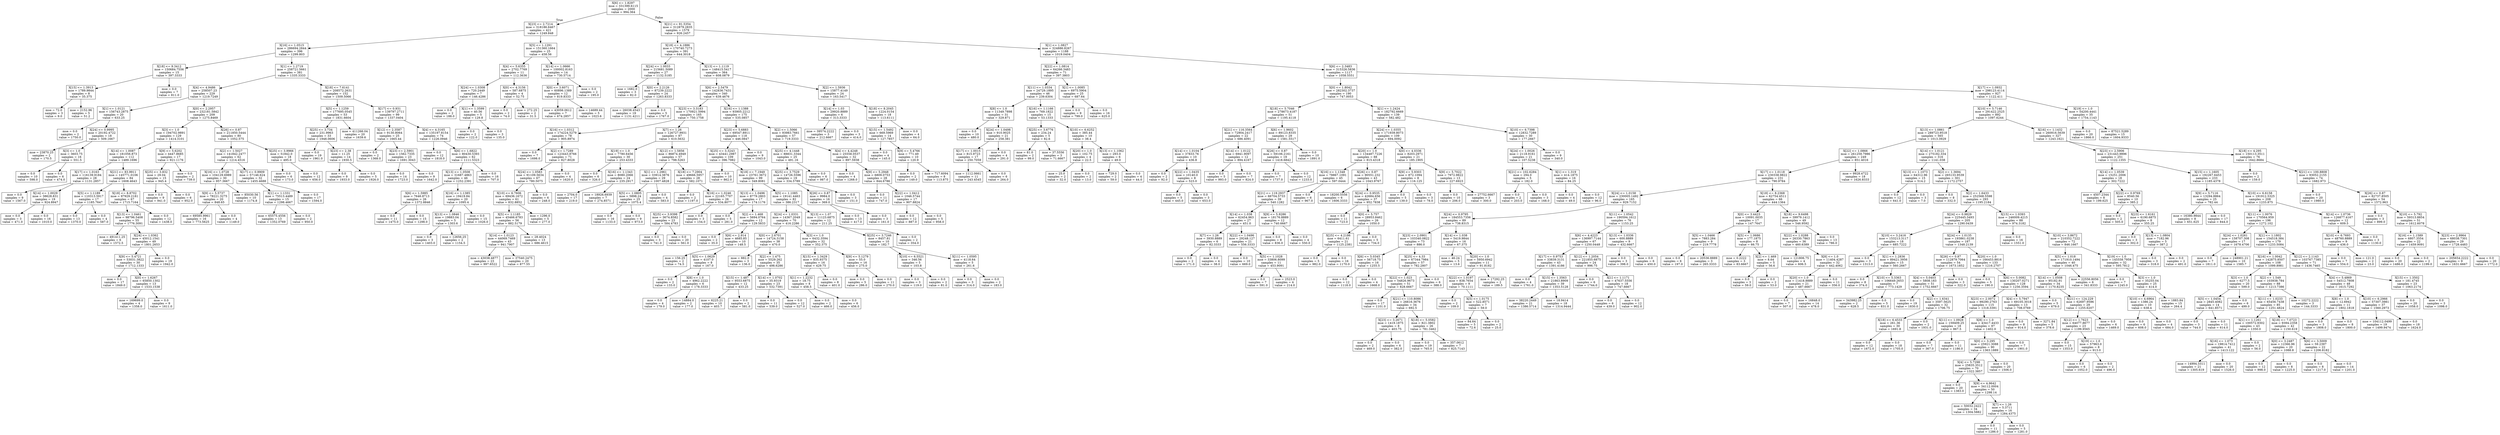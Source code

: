 digraph Tree {
node [shape=box] ;
0 [label="X[6] <= 1.8297\nmse = 331399.6115\nsamples = 2000\nvalue = 994.364"] ;
1 [label="X[23] <= 2.7214\nmse = 318186.6467\nsamples = 421\nvalue = 1249.848"] ;
0 -> 1 [labeldistance=2.5, labelangle=45, headlabel="True"] ;
2 [label="X[16] <= 1.0515\nmse = 286694.2844\nsamples = 396\nvalue = 1299.803"] ;
1 -> 2 ;
3 [label="X[18] <= 9.3412\nmse = 150684.7556\nsamples = 15\nvalue = 397.3333"] ;
2 -> 3 ;
4 [label="X[15] <= 1.3913\nmse = 1789.9844\nsamples = 8\nvalue = 35.375"] ;
3 -> 4 ;
5 [label="mse = 72.0\nsamples = 3\nvalue = 9.0"] ;
4 -> 5 ;
6 [label="mse = 2152.96\nsamples = 5\nvalue = 51.2"] ;
4 -> 6 ;
7 [label="mse = 0.0\nsamples = 7\nvalue = 811.0"] ;
3 -> 7 ;
8 [label="X[1] <= 1.2719\nmse = 258721.5661\nsamples = 381\nvalue = 1335.3333"] ;
2 -> 8 ;
9 [label="X[4] <= 4.9486\nmse = 258507.23\nsamples = 229\nvalue = 1219.7249"] ;
8 -> 9 ;
10 [label="X[1] <= 1.0121\nmse = 156743.2875\nsamples = 20\nvalue = 633.25"] ;
9 -> 10 ;
11 [label="mse = 0.0\nsamples = 2\nvalue = 1750.0"] ;
10 -> 11 ;
12 [label="X[24] <= 0.9995\nmse = 20192.4722\nsamples = 18\nvalue = 509.1667"] ;
10 -> 12 ;
13 [label="mse = 23870.25\nsamples = 2\nvalue = 170.5"] ;
12 -> 13 ;
14 [label="X[3] <= 1.0\nmse = 3603.75\nsamples = 16\nvalue = 551.5"] ;
12 -> 14 ;
15 [label="mse = 0.0\nsamples = 10\nvalue = 598.0"] ;
14 -> 15 ;
16 [label="mse = 0.0\nsamples = 6\nvalue = 474.0"] ;
14 -> 16 ;
17 [label="X[0] <= 2.2957\nmse = 232181.5842\nsamples = 209\nvalue = 1275.8469"] ;
9 -> 17 ;
18 [label="X[3] <= 1.0\nmse = 194702.9891\nsamples = 129\nvalue = 1414.3101"] ;
17 -> 18 ;
19 [label="X[14] <= 1.0087\nmse = 181056.873\nsamples = 112\nvalue = 1489.1696"] ;
18 -> 19 ;
20 [label="X[17] <= 1.0163\nmse = 116139.9184\nsamples = 28\nvalue = 1131.2857"] ;
19 -> 20 ;
21 [label="mse = 0.0\nsamples = 9\nvalue = 1567.0"] ;
20 -> 21 ;
22 [label="X[14] <= 1.0029\nmse = 38628.831\nsamples = 19\nvalue = 924.8947"] ;
20 -> 22 ;
23 [label="mse = 0.0\nsamples = 3\nvalue = 471.0"] ;
22 -> 23 ;
24 [label="mse = 0.0\nsamples = 16\nvalue = 1010.0"] ;
22 -> 24 ;
25 [label="X[21] <= 83.9911\nmse = 145771.0106\nsamples = 84\nvalue = 1608.4643"] ;
19 -> 25 ;
26 [label="X[5] <= 1.1189\nmse = 110313.5917\nsamples = 17\nvalue = 1185.7647"] ;
25 -> 26 ;
27 [label="mse = 0.0\nsamples = 13\nvalue = 1370.0"] ;
26 -> 27 ;
28 [label="mse = 0.0\nsamples = 4\nvalue = 587.0"] ;
26 -> 28 ;
29 [label="X[18] <= 8.8702\nmse = 97929.2181\nsamples = 67\nvalue = 1715.7164"] ;
25 -> 29 ;
30 [label="X[13] <= 1.0461\nmse = 98796.5408\nsamples = 55\nvalue = 1776.3091"] ;
29 -> 30 ;
31 [label="mse = 491411.25\nsamples = 6\nvalue = 1572.5"] ;
30 -> 31 ;
32 [label="X[24] <= 1.0362\nmse = 45012.1541\nsamples = 49\nvalue = 1801.2653"] ;
30 -> 32 ;
33 [label="X[9] <= 5.4721\nmse = 53031.3822\nsamples = 30\nvalue = 1712.1333"] ;
32 -> 33 ;
34 [label="mse = 0.0\nsamples = 17\nvalue = 1849.0"] ;
33 -> 34 ;
35 [label="X[0] <= 1.6267\nmse = 65850.1302\nsamples = 13\nvalue = 1533.1538"] ;
33 -> 35 ;
36 [label="mse = 169699.0\nsamples = 4\nvalue = 1358.0"] ;
35 -> 36 ;
37 [label="mse = 0.0\nsamples = 9\nvalue = 1611.0"] ;
35 -> 37 ;
38 [label="mse = 0.0\nsamples = 19\nvalue = 1942.0"] ;
32 -> 38 ;
39 [label="mse = 0.0\nsamples = 12\nvalue = 1438.0"] ;
29 -> 39 ;
40 [label="X[9] <= 5.6202\nmse = 4447.8685\nsamples = 17\nvalue = 921.1176"] ;
18 -> 40 ;
41 [label="X[25] <= 3.832\nmse = 29.04\nsamples = 15\nvalue = 945.4"] ;
40 -> 41 ;
42 [label="mse = 0.0\nsamples = 9\nvalue = 941.0"] ;
41 -> 42 ;
43 [label="mse = 0.0\nsamples = 6\nvalue = 952.0"] ;
41 -> 43 ;
44 [label="mse = 0.0\nsamples = 2\nvalue = 739.0"] ;
40 -> 44 ;
45 [label="X[26] <= 0.87\nmse = 211850.5444\nsamples = 80\nvalue = 1052.575"] ;
17 -> 45 ;
46 [label="X[2] <= 1.5027\nmse = 141842.2477\nsamples = 62\nvalue = 1214.4516"] ;
45 -> 46 ;
47 [label="X[16] <= 1.0728\nmse = 104129.6989\nsamples = 30\nvalue = 957.3667"] ;
46 -> 47 ;
48 [label="X[9] <= 5.5737\nmse = 78221.3275\nsamples = 20\nvalue = 848.65"] ;
47 -> 48 ;
49 [label="mse = 69585.9961\nsamples = 16\nvalue = 773.5625"] ;
48 -> 49 ;
50 [label="mse = 0.0\nsamples = 4\nvalue = 1149.0"] ;
48 -> 50 ;
51 [label="mse = 85030.56\nsamples = 10\nvalue = 1174.8"] ;
47 -> 51 ;
52 [label="X[17] <= 0.9909\nmse = 57146.624\nsamples = 32\nvalue = 1455.4688"] ;
46 -> 52 ;
53 [label="X[1] <= 1.1331\nmse = 75513.4489\nsamples = 15\nvalue = 1298.4667"] ;
52 -> 53 ;
54 [label="mse = 65575.4556\nsamples = 13\nvalue = 1352.0769"] ;
53 -> 54 ;
55 [label="mse = 0.0\nsamples = 2\nvalue = 950.0"] ;
53 -> 55 ;
56 [label="mse = 0.0\nsamples = 17\nvalue = 1594.0"] ;
52 -> 56 ;
57 [label="X[25] <= 3.9966\nmse = 51842.0\nsamples = 18\nvalue = 495.0"] ;
45 -> 57 ;
58 [label="mse = 0.0\nsamples = 6\nvalue = 173.0"] ;
57 -> 58 ;
59 [label="mse = 0.0\nsamples = 12\nvalue = 656.0"] ;
57 -> 59 ;
60 [label="X[18] <= 7.6141\nmse = 208572.2631\nsamples = 152\nvalue = 1509.5066"] ;
8 -> 60 ;
61 [label="X[5] <= 1.1259\nmse = 177695.0545\nsamples = 53\nvalue = 1831.6604"] ;
60 -> 61 ;
62 [label="X[25] <= 3.734\nmse = 231.9963\nsamples = 33\nvalue = 1948.0606"] ;
61 -> 62 ;
63 [label="mse = 0.0\nsamples = 19\nvalue = 1961.0"] ;
62 -> 63 ;
64 [label="X[23] <= 2.38\nmse = 11.25\nsamples = 14\nvalue = 1930.5"] ;
62 -> 64 ;
65 [label="mse = 0.0\nsamples = 9\nvalue = 1933.0"] ;
64 -> 65 ;
66 [label="mse = 0.0\nsamples = 5\nvalue = 1926.0"] ;
64 -> 66 ;
67 [label="mse = 411266.04\nsamples = 20\nvalue = 1639.6"] ;
61 -> 67 ;
68 [label="X[17] <= 0.931\nmse = 139797.2711\nsamples = 99\nvalue = 1337.0404"] ;
60 -> 68 ;
69 [label="X[12] <= 2.3587\nmse = 9130.8064\nsamples = 25\nvalue = 1665.44"] ;
68 -> 69 ;
70 [label="mse = 0.0\nsamples = 2\nvalue = 1368.0"] ;
69 -> 70 ;
71 [label="X[23] <= 2.5901\nmse = 1562.7335\nsamples = 23\nvalue = 1691.3043"] ;
69 -> 71 ;
72 [label="mse = 0.0\nsamples = 14\nvalue = 1723.0"] ;
71 -> 72 ;
73 [label="mse = 0.0\nsamples = 9\nvalue = 1642.0"] ;
71 -> 73 ;
74 [label="X[4] <= 4.3165\nmse = 135197.8154\nsamples = 74\nvalue = 1226.0946"] ;
68 -> 74 ;
75 [label="mse = 0.0\nsamples = 12\nvalue = 1818.0"] ;
74 -> 75 ;
76 [label="X[6] <= 1.6822\nmse = 80430.5393\nsamples = 62\nvalue = 1111.5323"] ;
74 -> 76 ;
77 [label="X[13] <= 1.0508\nmse = 31687.4863\nsamples = 46\nvalue = 1252.2391"] ;
76 -> 77 ;
78 [label="X[6] <= 1.5985\nmse = 7646.8713\nsamples = 26\nvalue = 1372.8846"] ;
77 -> 78 ;
79 [label="mse = 0.0\nsamples = 11\nvalue = 1475.0"] ;
78 -> 79 ;
80 [label="mse = 0.0\nsamples = 15\nvalue = 1298.0"] ;
78 -> 80 ;
81 [label="X[16] <= 1.1385\nmse = 19419.84\nsamples = 20\nvalue = 1095.4"] ;
77 -> 81 ;
82 [label="X[13] <= 1.0846\nmse = 19883.04\nsamples = 5\nvalue = 1303.6"] ;
81 -> 82 ;
83 [label="mse = 0.0\nsamples = 3\nvalue = 1403.0"] ;
82 -> 83 ;
84 [label="mse = 12656.25\nsamples = 2\nvalue = 1154.5"] ;
82 -> 84 ;
85 [label="mse = 0.0\nsamples = 15\nvalue = 1026.0"] ;
81 -> 85 ;
86 [label="mse = 0.0\nsamples = 16\nvalue = 707.0"] ;
76 -> 86 ;
87 [label="X[5] <= 1.1291\nmse = 151360.1664\nsamples = 25\nvalue = 458.56"] ;
1 -> 87 ;
88 [label="X[4] <= 5.6355\nmse = 2702.7769\nsamples = 11\nvalue = 112.3636"] ;
87 -> 88 ;
89 [label="X[24] <= 1.0308\nmse = 720.2449\nsamples = 7\nvalue = 146.4286"] ;
88 -> 89 ;
90 [label="mse = 0.0\nsamples = 2\nvalue = 188.0"] ;
89 -> 90 ;
91 [label="X[1] <= 1.3599\nmse = 40.56\nsamples = 5\nvalue = 129.8"] ;
89 -> 91 ;
92 [label="mse = 0.0\nsamples = 2\nvalue = 122.0"] ;
91 -> 92 ;
93 [label="mse = 0.0\nsamples = 3\nvalue = 135.0"] ;
91 -> 93 ;
94 [label="X[0] <= 4.3156\nmse = 587.6875\nsamples = 4\nvalue = 52.75"] ;
88 -> 94 ;
95 [label="mse = 0.0\nsamples = 2\nvalue = 74.0"] ;
94 -> 95 ;
96 [label="mse = 272.25\nsamples = 2\nvalue = 31.5"] ;
94 -> 96 ;
97 [label="X[14] <= 1.0666\nmse = 100002.8163\nsamples = 14\nvalue = 730.5714"] ;
87 -> 97 ;
98 [label="X[0] <= 3.6071\nmse = 60896.1389\nsamples = 12\nvalue = 819.8333"] ;
97 -> 98 ;
99 [label="mse = 43059.0612\nsamples = 7\nvalue = 674.2857"] ;
98 -> 99 ;
100 [label="mse = 14689.44\nsamples = 5\nvalue = 1023.6"] ;
98 -> 100 ;
101 [label="mse = 0.0\nsamples = 2\nvalue = 195.0"] ;
97 -> 101 ;
102 [label="X[21] <= 91.5354\nmse = 312879.2835\nsamples = 1579\nvalue = 926.2457"] ;
0 -> 102 [labeldistance=2.5, labelangle=-45, headlabel="False"] ;
103 [label="X[18] <= 4.1886\nmse = 170740.7273\nsamples = 391\nvalue = 644.3018"] ;
102 -> 103 ;
104 [label="X[24] <= 1.0033\nmse = 215681.5089\nsamples = 27\nvalue = 1132.5185"] ;
103 -> 104 ;
105 [label="mse = 1682.0\nsamples = 3\nvalue = 82.0"] ;
104 -> 105 ;
106 [label="X[0] <= 2.2126\nmse = 87239.2222\nsamples = 24\nvalue = 1263.8333"] ;
104 -> 106 ;
107 [label="mse = 26038.4543\nsamples = 19\nvalue = 1131.4211"] ;
106 -> 107 ;
108 [label="mse = 0.0\nsamples = 5\nvalue = 1767.0"] ;
106 -> 108 ;
109 [label="X[13] <= 1.1119\nmse = 148415.5417\nsamples = 364\nvalue = 608.0879"] ;
103 -> 109 ;
110 [label="X[6] <= 2.5479\nmse = 142836.7431\nsamples = 340\nvalue = 639.4676"] ;
109 -> 110 ;
111 [label="X[23] <= 3.3183\nmse = 170921.5994\nsamples = 165\nvalue = 750.1758"] ;
110 -> 111 ;
112 [label="X[16] <= 1.0312\nmse = 174224.5279\nsamples = 78\nvalue = 905.8974"] ;
111 -> 112 ;
113 [label="mse = 0.0\nsamples = 7\nvalue = 1698.0"] ;
112 -> 113 ;
114 [label="X[2] <= 1.7289\nmse = 123443.8766\nsamples = 71\nvalue = 827.8028"] ;
112 -> 114 ;
115 [label="X[24] <= 1.0583\nmse = 91109.5634\nsamples = 67\nvalue = 780.5075"] ;
114 -> 115 ;
116 [label="X[10] <= 6.7606\nmse = 69436.1672\nsamples = 61\nvalue = 832.8852"] ;
115 -> 116 ;
117 [label="X[5] <= 1.1185\nmse = 45466.6783\nsamples = 56\nvalue = 882.5179"] ;
116 -> 117 ;
118 [label="X[14] <= 1.0123\nmse = 44069.7469\nsamples = 43\nvalue = 941.7907"] ;
117 -> 118 ;
119 [label="mse = 43038.4877\nsamples = 23\nvalue = 997.6522"] ;
118 -> 119 ;
120 [label="mse = 37540.2475\nsamples = 20\nvalue = 877.55"] ;
118 -> 120 ;
121 [label="mse = 28.4024\nsamples = 13\nvalue = 686.4615"] ;
117 -> 121 ;
122 [label="mse = 1296.0\nsamples = 5\nvalue = 277.0"] ;
116 -> 122 ;
123 [label="mse = 0.0\nsamples = 6\nvalue = 248.0"] ;
115 -> 123 ;
124 [label="mse = 0.0\nsamples = 4\nvalue = 1620.0"] ;
114 -> 124 ;
125 [label="X[7] <= 1.26\nmse = 126727.9931\nsamples = 87\nvalue = 610.5632"] ;
111 -> 125 ;
126 [label="X[19] <= 1.0\nmse = 7780.6456\nsamples = 30\nvalue = 253.4333"] ;
125 -> 126 ;
127 [label="mse = 0.0\nsamples = 6\nvalue = 326.0"] ;
126 -> 127 ;
128 [label="X[16] <= 1.1343\nmse = 8080.2066\nsamples = 24\nvalue = 235.2917"] ;
126 -> 128 ;
129 [label="mse = 2704.0\nsamples = 17\nvalue = 219.0"] ;
128 -> 129 ;
130 [label="mse = 18926.6939\nsamples = 7\nvalue = 274.8571"] ;
128 -> 130 ;
131 [label="X[12] <= 1.5856\nmse = 86874.4949\nsamples = 57\nvalue = 798.5263"] ;
125 -> 131 ;
132 [label="X[1] <= 1.2961\nmse = 33914.3876\nsamples = 29\nvalue = 1007.4828"] ;
131 -> 132 ;
133 [label="X[5] <= 1.0805\nmse = 5898.24\nsamples = 25\nvalue = 1075.4"] ;
132 -> 133 ;
134 [label="mse = 0.0\nsamples = 16\nvalue = 1133.0"] ;
133 -> 134 ;
135 [label="mse = 0.0\nsamples = 9\nvalue = 973.0"] ;
133 -> 135 ;
136 [label="mse = 0.0\nsamples = 4\nvalue = 583.0"] ;
132 -> 136 ;
137 [label="X[18] <= 7.2904\nmse = 49666.5957\nsamples = 28\nvalue = 582.1071"] ;
131 -> 137 ;
138 [label="mse = 0.0\nsamples = 2\nvalue = 1197.0"] ;
137 -> 138 ;
139 [label="X[16] <= 1.0246\nmse = 22165.7707\nsamples = 26\nvalue = 534.8077"] ;
137 -> 139 ;
140 [label="X[25] <= 3.9398\nmse = 3674.8582\nsamples = 23\nvalue = 584.4783"] ;
139 -> 140 ;
141 [label="mse = 0.0\nsamples = 3\nvalue = 741.0"] ;
140 -> 141 ;
142 [label="mse = 0.0\nsamples = 20\nvalue = 561.0"] ;
140 -> 142 ;
143 [label="mse = 0.0\nsamples = 3\nvalue = 154.0"] ;
139 -> 143 ;
144 [label="X[16] <= 1.1388\nmse = 93905.2212\nsamples = 175\nvalue = 535.0857"] ;
110 -> 144 ;
145 [label="X[23] <= 5.6883\nmse = 69547.8911\nsamples = 118\nvalue = 446.0847"] ;
144 -> 145 ;
146 [label="X[25] <= 3.3243\nmse = 43441.2987\nsamples = 109\nvalue = 396.7982"] ;
145 -> 146 ;
147 [label="mse = 0.0\nsamples = 10\nvalue = 862.0"] ;
146 -> 147 ;
148 [label="X[18] <= 7.1949\nmse = 23761.3672\nsamples = 99\nvalue = 349.8081"] ;
146 -> 148 ;
149 [label="X[13] <= 1.0496\nmse = 8779.2803\nsamples = 17\nvalue = 174.1176"] ;
148 -> 149 ;
150 [label="mse = 0.0\nsamples = 5\nvalue = 281.0"] ;
149 -> 150 ;
151 [label="X[2] <= 1.468\nmse = 5694.0764\nsamples = 12\nvalue = 129.5833"] ;
149 -> 151 ;
152 [label="mse = 0.0\nsamples = 2\nvalue = 35.0"] ;
151 -> 152 ;
153 [label="X[6] <= 2.914\nmse = 4685.85\nsamples = 10\nvalue = 148.5"] ;
151 -> 153 ;
154 [label="mse = 156.25\nsamples = 2\nvalue = 74.5"] ;
153 -> 154 ;
155 [label="X[5] <= 1.0629\nmse = 4107.0\nsamples = 8\nvalue = 167.0"] ;
153 -> 155 ;
156 [label="mse = 0.0\nsamples = 2\nvalue = 133.0"] ;
155 -> 156 ;
157 [label="X[8] <= 1.0\nmse = 4962.2222\nsamples = 6\nvalue = 178.3333"] ;
155 -> 157 ;
158 [label="mse = 0.0\nsamples = 4\nvalue = 179.0"] ;
157 -> 158 ;
159 [label="mse = 14884.0\nsamples = 2\nvalue = 177.0"] ;
157 -> 159 ;
160 [label="X[5] <= 1.1085\nmse = 19141.4463\nsamples = 82\nvalue = 386.2317"] ;
148 -> 160 ;
161 [label="X[24] <= 1.0331\nmse = 14367.2049\nsamples = 70\nvalue = 416.2286"] ;
160 -> 161 ;
162 [label="X[0] <= 2.6701\nmse = 14724.3158\nsamples = 38\nvalue = 470.0"] ;
161 -> 162 ;
163 [label="mse = 882.0\nsamples = 3\nvalue = 136.0"] ;
162 -> 163 ;
164 [label="X[2] <= 1.475\nmse = 5529.262\nsamples = 35\nvalue = 498.6286"] ;
162 -> 164 ;
165 [label="X[15] <= 1.487\nmse = 9553.6875\nsamples = 12\nvalue = 433.25"] ;
164 -> 165 ;
166 [label="mse = 6225.21\nsamples = 10\nvalue = 403.7"] ;
165 -> 166 ;
167 [label="mse = 0.0\nsamples = 2\nvalue = 581.0"] ;
165 -> 167 ;
168 [label="X[14] <= 1.0702\nmse = 35.9319\nsamples = 23\nvalue = 532.7391"] ;
164 -> 168 ;
169 [label="mse = 0.0\nsamples = 11\nvalue = 539.0"] ;
168 -> 169 ;
170 [label="mse = 0.0\nsamples = 12\nvalue = 527.0"] ;
168 -> 170 ;
171 [label="X[3] <= 1.0\nmse = 6432.3594\nsamples = 32\nvalue = 352.375"] ;
161 -> 171 ;
172 [label="X[15] <= 1.3429\nmse = 835.9375\nsamples = 16\nvalue = 429.75"] ;
171 -> 172 ;
173 [label="X[1] <= 1.2232\nmse = 18.75\nsamples = 8\nvalue = 458.5"] ;
172 -> 173 ;
174 [label="mse = 0.0\nsamples = 2\nvalue = 466.0"] ;
173 -> 174 ;
175 [label="mse = 0.0\nsamples = 6\nvalue = 456.0"] ;
173 -> 175 ;
176 [label="mse = 0.0\nsamples = 8\nvalue = 401.0"] ;
172 -> 176 ;
177 [label="X[9] <= 5.1279\nmse = 55.0\nsamples = 16\nvalue = 275.0"] ;
171 -> 177 ;
178 [label="mse = 0.0\nsamples = 5\nvalue = 286.0"] ;
177 -> 178 ;
179 [label="mse = 0.0\nsamples = 11\nvalue = 270.0"] ;
177 -> 179 ;
180 [label="X[13] <= 1.07\nmse = 11123.6875\nsamples = 12\nvalue = 211.25"] ;
160 -> 180 ;
181 [label="X[25] <= 3.7246\nmse = 8457.81\nsamples = 10\nvalue = 182.7"] ;
180 -> 181 ;
182 [label="X[10] <= 6.5521\nmse = 346.56\nsamples = 5\nvalue = 103.8"] ;
181 -> 182 ;
183 [label="mse = 0.0\nsamples = 3\nvalue = 119.0"] ;
182 -> 183 ;
184 [label="mse = 0.0\nsamples = 2\nvalue = 81.0"] ;
182 -> 184 ;
185 [label="X[11] <= 1.0595\nmse = 4118.64\nsamples = 5\nvalue = 261.6"] ;
181 -> 185 ;
186 [label="mse = 0.0\nsamples = 3\nvalue = 314.0"] ;
185 -> 186 ;
187 [label="mse = 0.0\nsamples = 2\nvalue = 183.0"] ;
185 -> 187 ;
188 [label="mse = 0.0\nsamples = 2\nvalue = 354.0"] ;
180 -> 188 ;
189 [label="mse = 0.0\nsamples = 9\nvalue = 1043.0"] ;
145 -> 189 ;
190 [label="X[2] <= 1.5066\nmse = 93983.7661\nsamples = 57\nvalue = 719.3333"] ;
144 -> 190 ;
191 [label="X[25] <= 4.1448\nmse = 88831.3344\nsamples = 25\nvalue = 491.16"] ;
190 -> 191 ;
192 [label="X[25] <= 3.7529\nmse = 14726.5596\nsamples = 19\nvalue = 334.5789"] ;
191 -> 192 ;
193 [label="X[26] <= 0.87\nmse = 9984.0\nsamples = 16\nvalue = 369.0"] ;
192 -> 193 ;
194 [label="mse = 0.0\nsamples = 13\nvalue = 417.0"] ;
193 -> 194 ;
195 [label="mse = 0.0\nsamples = 3\nvalue = 161.0"] ;
193 -> 195 ;
196 [label="mse = 0.0\nsamples = 3\nvalue = 151.0"] ;
192 -> 196 ;
197 [label="mse = 0.0\nsamples = 6\nvalue = 987.0"] ;
191 -> 197 ;
198 [label="X[4] <= 4.4248\nmse = 25558.0537\nsamples = 32\nvalue = 897.5938"] ;
190 -> 198 ;
199 [label="mse = 0.0\nsamples = 4\nvalue = 1268.0"] ;
198 -> 199 ;
200 [label="X[9] <= 5.2948\nmse = 6809.0753\nsamples = 28\nvalue = 844.6786"] ;
198 -> 200 ;
201 [label="mse = 0.0\nsamples = 11\nvalue = 747.0"] ;
200 -> 201 ;
202 [label="X[22] <= 1.0412\nmse = 1046.5744\nsamples = 17\nvalue = 907.8824"] ;
200 -> 202 ;
203 [label="mse = 0.0\nsamples = 12\nvalue = 887.0"] ;
202 -> 203 ;
204 [label="mse = 0.0\nsamples = 5\nvalue = 958.0"] ;
202 -> 204 ;
205 [label="X[2] <= 1.5936\nmse = 15877.4149\nsamples = 24\nvalue = 163.5417"] ;
109 -> 205 ;
206 [label="X[14] <= 1.03\nmse = 29920.8889\nsamples = 6\nvalue = 313.3333"] ;
205 -> 206 ;
207 [label="mse = 39574.2222\nsamples = 3\nvalue = 212.6667"] ;
206 -> 207 ;
208 [label="mse = 0.0\nsamples = 3\nvalue = 414.0"] ;
206 -> 208 ;
209 [label="X[18] <= 8.2045\nmse = 1224.0154\nsamples = 18\nvalue = 113.6111"] ;
205 -> 209 ;
210 [label="X[15] <= 1.5492\nmse = 669.5969\nsamples = 14\nvalue = 127.7857"] ;
209 -> 210 ;
211 [label="mse = 0.0\nsamples = 4\nvalue = 145.0"] ;
210 -> 211 ;
212 [label="X[9] <= 5.4766\nmse = 771.49\nsamples = 10\nvalue = 120.9"] ;
210 -> 212 ;
213 [label="mse = 0.0\nsamples = 2\nvalue = 149.0"] ;
212 -> 213 ;
214 [label="mse = 717.6094\nsamples = 8\nvalue = 113.875"] ;
212 -> 214 ;
215 [label="mse = 0.0\nsamples = 4\nvalue = 64.0"] ;
209 -> 215 ;
216 [label="X[1] <= 1.0827\nmse = 324886.8267\nsamples = 1188\nvalue = 1019.0404"] ;
102 -> 216 ;
217 [label="X[22] <= 1.0814\nmse = 64266.3483\nsamples = 71\nvalue = 397.3803"] ;
216 -> 217 ;
218 [label="X[11] <= 1.0334\nmse = 24729.1895\nsamples = 46\nvalue = 239.6304"] ;
217 -> 218 ;
219 [label="X[8] <= 1.0\nmse = 11349.7898\nsamples = 31\nvalue = 329.871"] ;
218 -> 219 ;
220 [label="mse = 0.0\nsamples = 10\nvalue = 480.0"] ;
219 -> 220 ;
221 [label="X[24] <= 1.0498\nmse = 910.9025\nsamples = 21\nvalue = 258.381"] ;
219 -> 221 ;
222 [label="X[17] <= 1.0015\nmse = 815.9723\nsamples = 17\nvalue = 250.7059"] ;
221 -> 222 ;
223 [label="mse = 1112.0661\nsamples = 11\nvalue = 243.4545"] ;
222 -> 223 ;
224 [label="mse = 0.0\nsamples = 6\nvalue = 264.0"] ;
222 -> 224 ;
225 [label="mse = 0.0\nsamples = 4\nvalue = 291.0"] ;
221 -> 225 ;
226 [label="X[16] <= 1.1166\nmse = 769.1822\nsamples = 15\nvalue = 53.1333"] ;
218 -> 226 ;
227 [label="X[25] <= 3.6776\nmse = 234.24\nsamples = 5\nvalue = 82.6"] ;
226 -> 227 ;
228 [label="mse = 81.0\nsamples = 2\nvalue = 99.0"] ;
227 -> 228 ;
229 [label="mse = 37.5556\nsamples = 3\nvalue = 71.6667"] ;
227 -> 229 ;
230 [label="X[10] <= 6.6252\nmse = 385.44\nsamples = 10\nvalue = 38.4"] ;
226 -> 230 ;
231 [label="X[20] <= 1.0\nmse = 102.75\nsamples = 4\nvalue = 22.5"] ;
230 -> 231 ;
232 [label="mse = 25.0\nsamples = 2\nvalue = 32.0"] ;
231 -> 232 ;
233 [label="mse = 0.0\nsamples = 2\nvalue = 13.0"] ;
231 -> 233 ;
234 [label="X[13] <= 1.1062\nmse = 293.0\nsamples = 6\nvalue = 49.0"] ;
230 -> 234 ;
235 [label="mse = 729.0\nsamples = 2\nvalue = 59.0"] ;
234 -> 235 ;
236 [label="mse = 0.0\nsamples = 4\nvalue = 44.0"] ;
234 -> 236 ;
237 [label="X[1] <= 1.0085\nmse = 6975.5904\nsamples = 25\nvalue = 687.64"] ;
217 -> 237 ;
238 [label="mse = 0.0\nsamples = 9\nvalue = 799.0"] ;
237 -> 238 ;
239 [label="mse = 0.0\nsamples = 16\nvalue = 625.0"] ;
237 -> 239 ;
240 [label="X[6] <= 2.3483\nmse = 315326.5836\nsamples = 1117\nvalue = 1058.5551"] ;
216 -> 240 ;
241 [label="X[0] <= 1.8042\nmse = 282302.3737\nsamples = 190\nvalue = 747.0053"] ;
240 -> 241 ;
242 [label="X[18] <= 5.7046\nmse = 278673.4187\nsamples = 51\nvalue = 1195.4118"] ;
241 -> 242 ;
243 [label="X[21] <= 116.3564\nmse = 72904.2417\nsamples = 22\nvalue = 686.4091"] ;
242 -> 243 ;
244 [label="X[14] <= 1.0104\nmse = 37833.76\nsamples = 10\nvalue = 436.8"] ;
243 -> 244 ;
245 [label="mse = 0.0\nsamples = 2\nvalue = 92.0"] ;
244 -> 245 ;
246 [label="X[22] <= 1.0435\nmse = 10140.0\nsamples = 8\nvalue = 523.0"] ;
244 -> 246 ;
247 [label="mse = 0.0\nsamples = 5\nvalue = 445.0"] ;
246 -> 247 ;
248 [label="mse = 0.0\nsamples = 3\nvalue = 653.0"] ;
246 -> 248 ;
249 [label="X[14] <= 1.0122\nmse = 6941.9097\nsamples = 12\nvalue = 894.4167"] ;
243 -> 249 ;
250 [label="mse = 0.0\nsamples = 5\nvalue = 993.0"] ;
249 -> 250 ;
251 [label="mse = 0.0\nsamples = 7\nvalue = 824.0"] ;
249 -> 251 ;
252 [label="X[6] <= 1.9602\nmse = 89123.8335\nsamples = 29\nvalue = 1581.5517"] ;
242 -> 252 ;
253 [label="X[26] <= 0.87\nmse = 59106.2161\nsamples = 19\nvalue = 1418.6842"] ;
252 -> 253 ;
254 [label="mse = 0.0\nsamples = 7\nvalue = 1737.0"] ;
253 -> 254 ;
255 [label="mse = 0.0\nsamples = 12\nvalue = 1233.0"] ;
253 -> 255 ;
256 [label="mse = 0.0\nsamples = 10\nvalue = 1891.0"] ;
252 -> 256 ;
257 [label="X[1] <= 1.2424\nmse = 182792.6669\nsamples = 139\nvalue = 582.482"] ;
241 -> 257 ;
258 [label="X[24] <= 1.0355\nmse = 171939.8073\nsamples = 109\nvalue = 694.0092"] ;
257 -> 258 ;
259 [label="X[20] <= 1.0\nmse = 134487.7226\nsamples = 88\nvalue = 815.4318"] ;
258 -> 259 ;
260 [label="X[16] <= 1.1348\nmse = 78867.1091\nsamples = 45\nvalue = 597.0444"] ;
259 -> 260 ;
261 [label="X[21] <= 119.2937\nmse = 66704.5733\nsamples = 39\nvalue = 540.1282"] ;
260 -> 261 ;
262 [label="X[14] <= 1.038\nmse = 62454.963\nsamples = 27\nvalue = 451.0"] ;
261 -> 262 ;
263 [label="X[7] <= 1.26\nmse = 3930.8889\nsamples = 6\nvalue = 82.3333"] ;
262 -> 263 ;
264 [label="mse = 0.0\nsamples = 2\nvalue = 171.0"] ;
263 -> 264 ;
265 [label="mse = 0.0\nsamples = 4\nvalue = 38.0"] ;
263 -> 265 ;
266 [label="X[22] <= 1.0496\nmse = 29248.127\nsamples = 21\nvalue = 556.3333"] ;
262 -> 266 ;
267 [label="mse = 0.0\nsamples = 10\nvalue = 669.0"] ;
266 -> 267 ;
268 [label="X[5] <= 1.1028\nmse = 33806.8099\nsamples = 11\nvalue = 453.9091"] ;
266 -> 268 ;
269 [label="mse = 0.0\nsamples = 7\nvalue = 591.0"] ;
268 -> 269 ;
270 [label="mse = 2523.0\nsamples = 4\nvalue = 214.0"] ;
268 -> 270 ;
271 [label="X[9] <= 5.9286\nmse = 18176.8889\nsamples = 12\nvalue = 740.6667"] ;
261 -> 271 ;
272 [label="mse = 0.0\nsamples = 8\nvalue = 836.0"] ;
271 -> 272 ;
273 [label="mse = 0.0\nsamples = 4\nvalue = 550.0"] ;
271 -> 273 ;
274 [label="mse = 0.0\nsamples = 6\nvalue = 967.0"] ;
260 -> 274 ;
275 [label="X[26] <= 0.87\nmse = 90551.232\nsamples = 43\nvalue = 1043.9767"] ;
259 -> 275 ;
276 [label="mse = 18200.5556\nsamples = 6\nvalue = 1606.3333"] ;
275 -> 276 ;
277 [label="X[24] <= 0.9535\nmse = 42684.656\nsamples = 37\nvalue = 952.7838"] ;
275 -> 277 ;
278 [label="mse = 0.0\nsamples = 11\nvalue = 723.0"] ;
277 -> 278 ;
279 [label="X[0] <= 5.757\nmse = 28953.8462\nsamples = 26\nvalue = 1050.0"] ;
277 -> 279 ;
280 [label="X[25] <= 4.2186\nmse = 6411.61\nsamples = 21\nvalue = 1125.2381"] ;
279 -> 280 ;
281 [label="mse = 0.0\nsamples = 5\nvalue = 982.0"] ;
280 -> 281 ;
282 [label="mse = 0.0\nsamples = 16\nvalue = 1170.0"] ;
280 -> 282 ;
283 [label="mse = 0.0\nsamples = 5\nvalue = 734.0"] ;
279 -> 283 ;
284 [label="X[0] <= 4.0336\nmse = 8203.2971\nsamples = 21\nvalue = 185.1905"] ;
258 -> 284 ;
285 [label="X[9] <= 5.9303\nmse = 872.1094\nsamples = 8\nvalue = 116.125"] ;
284 -> 285 ;
286 [label="mse = 0.0\nsamples = 5\nvalue = 139.0"] ;
285 -> 286 ;
287 [label="mse = 0.0\nsamples = 3\nvalue = 78.0"] ;
285 -> 287 ;
288 [label="X[9] <= 5.7022\nmse = 7972.9822\nsamples = 13\nvalue = 227.6923"] ;
284 -> 288 ;
289 [label="mse = 0.0\nsamples = 10\nvalue = 206.0"] ;
288 -> 289 ;
290 [label="mse = 27752.6667\nsamples = 3\nvalue = 300.0"] ;
288 -> 290 ;
291 [label="X[10] <= 6.7398\nmse = 12832.7289\nsamples = 30\nvalue = 177.2667"] ;
257 -> 291 ;
292 [label="X[24] <= 1.0026\nmse = 2118.9161\nsamples = 21\nvalue = 107.5238"] ;
291 -> 292 ;
293 [label="X[21] <= 102.6284\nmse = 294.0\nsamples = 5\nvalue = 182.0"] ;
292 -> 293 ;
294 [label="mse = 0.0\nsamples = 2\nvalue = 203.0"] ;
293 -> 294 ;
295 [label="mse = 0.0\nsamples = 3\nvalue = 168.0"] ;
293 -> 295 ;
296 [label="X[1] <= 1.319\nmse = 414.1875\nsamples = 16\nvalue = 84.25"] ;
292 -> 296 ;
297 [label="mse = 0.0\nsamples = 4\nvalue = 49.0"] ;
296 -> 297 ;
298 [label="mse = 0.0\nsamples = 12\nvalue = 96.0"] ;
296 -> 298 ;
299 [label="mse = 0.0\nsamples = 9\nvalue = 340.0"] ;
291 -> 299 ;
300 [label="X[17] <= 1.0932\nmse = 298123.4114\nsamples = 927\nvalue = 1122.411"] ;
240 -> 300 ;
301 [label="X[10] <= 5.7146\nmse = 291422.2525\nsamples = 892\nvalue = 1097.6244"] ;
300 -> 301 ;
302 [label="X[13] <= 1.0861\nmse = 289723.9518\nsamples = 565\nvalue = 1013.3929"] ;
301 -> 302 ;
303 [label="X[22] <= 1.0866\nmse = 261259.7986\nsamples = 249\nvalue = 851.4016"] ;
302 -> 303 ;
304 [label="X[17] <= 1.0118\nmse = 230338.9822\nsamples = 231\nvalue = 790.9784"] ;
303 -> 304 ;
305 [label="X[24] <= 1.0158\nmse = 230005.1492\nsamples = 165\nvalue = 929.7152"] ;
304 -> 305 ;
306 [label="X[24] <= 0.9795\nmse = 184553.7356\nsamples = 89\nvalue = 738.8315"] ;
305 -> 306 ;
307 [label="X[23] <= 2.0901\nmse = 103340.0822\nsamples = 73\nvalue = 886.0"] ;
306 -> 307 ;
308 [label="X[6] <= 5.0345\nmse = 56718.75\nsamples = 16\nvalue = 1255.5"] ;
307 -> 308 ;
309 [label="mse = 0.0\nsamples = 12\nvalue = 1118.0"] ;
308 -> 309 ;
310 [label="mse = 0.0\nsamples = 4\nvalue = 1668.0"] ;
308 -> 310 ;
311 [label="X[25] <= 4.33\nmse = 67344.7984\nsamples = 57\nvalue = 782.2807"] ;
307 -> 311 ;
312 [label="X[22] <= 1.023\nmse = 54826.9673\nsamples = 51\nvalue = 828.6667"] ;
311 -> 312 ;
313 [label="mse = 0.0\nsamples = 17\nvalue = 1101.0"] ;
312 -> 313 ;
314 [label="X[21] <= 110.8086\nmse = 26616.3676\nsamples = 34\nvalue = 692.5"] ;
312 -> 314 ;
315 [label="X[23] <= 3.2671\nmse = 1419.1875\nsamples = 8\nvalue = 403.75"] ;
314 -> 315 ;
316 [label="mse = 0.0\nsamples = 2\nvalue = 469.0"] ;
315 -> 316 ;
317 [label="mse = 0.0\nsamples = 6\nvalue = 382.0"] ;
315 -> 317 ;
318 [label="X[18] <= 5.0582\nmse = 821.3802\nsamples = 26\nvalue = 781.3462"] ;
314 -> 318 ;
319 [label="mse = 0.0\nsamples = 19\nvalue = 765.0"] ;
318 -> 319 ;
320 [label="mse = 357.0612\nsamples = 7\nvalue = 825.7143"] ;
318 -> 320 ;
321 [label="mse = 0.0\nsamples = 6\nvalue = 388.0"] ;
311 -> 321 ;
322 [label="X[14] <= 1.038\nmse = 5419.9844\nsamples = 16\nvalue = 67.375"] ;
306 -> 322 ;
323 [label="mse = 46.24\nsamples = 5\nvalue = 13.6"] ;
322 -> 323 ;
324 [label="X[20] <= 1.0\nmse = 5950.6942\nsamples = 11\nvalue = 91.8182"] ;
322 -> 324 ;
325 [label="X[22] <= 1.0197\nmse = 838.7654\nsamples = 9\nvalue = 70.1111"] ;
324 -> 325 ;
326 [label="mse = 0.0\nsamples = 2\nvalue = 109.0"] ;
325 -> 326 ;
327 [label="X[5] <= 1.0175\nmse = 522.8571\nsamples = 7\nvalue = 59.0"] ;
325 -> 327 ;
328 [label="mse = 84.64\nsamples = 5\nvalue = 72.6"] ;
327 -> 328 ;
329 [label="mse = 0.0\nsamples = 2\nvalue = 25.0"] ;
327 -> 329 ;
330 [label="mse = 17292.25\nsamples = 2\nvalue = 189.5"] ;
324 -> 330 ;
331 [label="X[11] <= 1.0542\nmse = 190594.1612\nsamples = 76\nvalue = 1153.25"] ;
305 -> 331 ;
332 [label="X[6] <= 4.4223\nmse = 136997.7144\nsamples = 67\nvalue = 1250.0448"] ;
331 -> 332 ;
333 [label="X[17] <= 0.9753\nmse = 33839.3131\nsamples = 43\nvalue = 1391.4186"] ;
332 -> 333 ;
334 [label="mse = 0.0\nsamples = 4\nvalue = 1761.0"] ;
333 -> 334 ;
335 [label="X[15] <= 1.3563\nmse = 21863.8909\nsamples = 39\nvalue = 1353.5128"] ;
333 -> 335 ;
336 [label="mse = 38220.2449\nsamples = 21\nvalue = 1386.5714"] ;
335 -> 336 ;
337 [label="mse = 18.9414\nsamples = 18\nvalue = 1314.9444"] ;
335 -> 337 ;
338 [label="X[12] <= 1.2054\nmse = 221855.6875\nsamples = 24\nvalue = 996.75"] ;
332 -> 338 ;
339 [label="mse = 0.0\nsamples = 6\nvalue = 1744.0"] ;
338 -> 339 ;
340 [label="X[1] <= 1.1171\nmse = 47637.5556\nsamples = 18\nvalue = 747.6667"] ;
338 -> 340 ;
341 [label="mse = 0.0\nsamples = 6\nvalue = 439.0"] ;
340 -> 341 ;
342 [label="mse = 0.0\nsamples = 12\nvalue = 902.0"] ;
340 -> 342 ;
343 [label="X[13] <= 1.0336\nmse = 600.8889\nsamples = 9\nvalue = 432.6667"] ;
331 -> 343 ;
344 [label="mse = 0.0\nsamples = 3\nvalue = 398.0"] ;
343 -> 344 ;
345 [label="mse = 0.0\nsamples = 6\nvalue = 450.0"] ;
343 -> 345 ;
346 [label="X[18] <= 8.2368\nmse = 62754.4511\nsamples = 66\nvalue = 444.1364"] ;
304 -> 346 ;
347 [label="X[0] <= 3.4423\nmse = 10091.0035\nsamples = 17\nvalue = 147.7647"] ;
346 -> 347 ;
348 [label="X[5] <= 1.0466\nmse = 7883.284\nsamples = 9\nvalue = 219.7778"] ;
347 -> 348 ;
349 [label="mse = 0.0\nsamples = 6\nvalue = 197.0"] ;
348 -> 349 ;
350 [label="mse = 20536.8889\nsamples = 3\nvalue = 265.3333"] ;
348 -> 350 ;
351 [label="X[5] <= 1.0686\nmse = 177.1875\nsamples = 8\nvalue = 66.75"] ;
347 -> 351 ;
352 [label="mse = 0.2222\nsamples = 3\nvalue = 83.6667"] ;
351 -> 352 ;
353 [label="X[2] <= 1.469\nmse = 8.64\nsamples = 5\nvalue = 56.6"] ;
351 -> 353 ;
354 [label="mse = 0.0\nsamples = 3\nvalue = 59.0"] ;
353 -> 354 ;
355 [label="mse = 0.0\nsamples = 2\nvalue = 53.0"] ;
353 -> 355 ;
356 [label="X[18] <= 9.6498\nmse = 39979.1412\nsamples = 49\nvalue = 546.9592"] ;
346 -> 356 ;
357 [label="X[22] <= 1.0288\nmse = 26330.7863\nsamples = 36\nvalue = 460.6389"] ;
356 -> 357 ;
358 [label="mse = 121806.75\nsamples = 4\nvalue = 606.5"] ;
357 -> 358 ;
359 [label="X[8] <= 1.0\nmse = 11404.4287\nsamples = 32\nvalue = 442.4062"] ;
357 -> 359 ;
360 [label="X[20] <= 1.0\nmse = 11418.8889\nsamples = 21\nvalue = 487.6667"] ;
359 -> 360 ;
361 [label="mse = 0.0\nsamples = 7\nvalue = 507.0"] ;
360 -> 361 ;
362 [label="mse = 16848.0\nsamples = 14\nvalue = 478.0"] ;
360 -> 362 ;
363 [label="mse = 0.0\nsamples = 11\nvalue = 356.0"] ;
359 -> 363 ;
364 [label="mse = 0.0\nsamples = 13\nvalue = 786.0"] ;
356 -> 364 ;
365 [label="mse = 9928.4722\nsamples = 18\nvalue = 1626.8333"] ;
303 -> 365 ;
366 [label="X[14] <= 1.0121\nmse = 275182.334\nsamples = 316\nvalue = 1141.038"] ;
302 -> 366 ;
367 [label="X[13] <= 1.1073\nmse = 64312.96\nsamples = 15\nvalue = 514.2"] ;
366 -> 367 ;
368 [label="mse = 0.0\nsamples = 12\nvalue = 641.0"] ;
367 -> 368 ;
369 [label="mse = 0.0\nsamples = 3\nvalue = 7.0"] ;
367 -> 369 ;
370 [label="X[2] <= 1.3694\nmse = 265133.9539\nsamples = 301\nvalue = 1172.2757"] ;
366 -> 370 ;
371 [label="mse = 0.0\nsamples = 8\nvalue = 332.0"] ;
370 -> 371 ;
372 [label="X[2] <= 1.6433\nmse = 252568.5598\nsamples = 293\nvalue = 1195.2184"] ;
370 -> 372 ;
373 [label="X[24] <= 0.9829\nmse = 225445.3493\nsamples = 205\nvalue = 1290.0439"] ;
372 -> 373 ;
374 [label="X[10] <= 3.2416\nmse = 153213.3117\nsamples = 18\nvalue = 685.7222"] ;
373 -> 374 ;
375 [label="mse = 0.0\nsamples = 3\nvalue = 1313.0"] ;
374 -> 375 ;
376 [label="X[1] <= 1.2836\nmse = 89421.3956\nsamples = 15\nvalue = 560.2667"] ;
374 -> 376 ;
377 [label="mse = 0.0\nsamples = 8\nvalue = 374.0"] ;
376 -> 377 ;
378 [label="X[10] <= 5.3363\nmse = 106649.2653\nsamples = 7\nvalue = 773.1429"] ;
376 -> 378 ;
379 [label="mse = 343982.25\nsamples = 2\nvalue = 628.5"] ;
378 -> 379 ;
380 [label="mse = 0.0\nsamples = 5\nvalue = 831.0"] ;
378 -> 380 ;
381 [label="X[24] <= 1.0135\nmse = 193861.0238\nsamples = 187\nvalue = 1348.2139"] ;
373 -> 381 ;
382 [label="X[26] <= 0.87\nmse = 112879.7064\nsamples = 54\nvalue = 1673.1852"] ;
381 -> 382 ;
383 [label="X[4] <= 5.0403\nmse = 5808.183\nsamples = 51\nvalue = 1752.6667"] ;
382 -> 383 ;
384 [label="mse = 0.0\nsamples = 19\nvalue = 1830.0"] ;
383 -> 384 ;
385 [label="X[2] <= 1.6341\nmse = 3597.5625\nsamples = 32\nvalue = 1706.75"] ;
383 -> 385 ;
386 [label="X[18] <= 6.4533\nmse = 261.36\nsamples = 30\nvalue = 1691.8"] ;
385 -> 386 ;
387 [label="mse = 0.0\nsamples = 12\nvalue = 1672.0"] ;
386 -> 387 ;
388 [label="mse = 0.0\nsamples = 18\nvalue = 1705.0"] ;
386 -> 388 ;
389 [label="mse = 0.0\nsamples = 2\nvalue = 1931.0"] ;
385 -> 389 ;
390 [label="mse = 0.0\nsamples = 3\nvalue = 322.0"] ;
382 -> 390 ;
391 [label="X[20] <= 1.0\nmse = 166453.8816\nsamples = 133\nvalue = 1216.2707"] ;
381 -> 391 ;
392 [label="mse = 0.0\nsamples = 5\nvalue = 190.0"] ;
391 -> 392 ;
393 [label="X[6] <= 5.0082\nmse = 130207.0271\nsamples = 128\nvalue = 1256.3594"] ;
391 -> 393 ;
394 [label="X[23] <= 2.0072\nmse = 99290.2763\nsamples = 115\nvalue = 1318.3391"] ;
393 -> 394 ;
395 [label="X[11] <= 1.0928\nmse = 159409.25\nsamples = 18\nvalue = 867.5"] ;
394 -> 395 ;
396 [label="mse = 0.0\nsamples = 7\nvalue = 367.0"] ;
395 -> 396 ;
397 [label="mse = 0.0\nsamples = 11\nvalue = 1186.0"] ;
395 -> 397 ;
398 [label="X[8] <= 1.0\nmse = 43417.4433\nsamples = 97\nvalue = 1402.0"] ;
394 -> 398 ;
399 [label="X[0] <= 3.295\nmse = 25921.3088\nsamples = 90\nvalue = 1363.1889"] ;
398 -> 399 ;
400 [label="X[4] <= 5.7298\nmse = 25835.3512\nsamples = 70\nvalue = 1322.3857"] ;
399 -> 400 ;
401 [label="mse = 0.0\nsamples = 20\nvalue = 1383.0"] ;
400 -> 401 ;
402 [label="X[9] <= 4.9642\nmse = 34112.0004\nsamples = 50\nvalue = 1298.14"] ;
400 -> 402 ;
403 [label="mse = 50032.2422\nsamples = 34\nvalue = 1304.5882"] ;
402 -> 403 ;
404 [label="X[7] <= 1.26\nmse = 5.3711\nsamples = 16\nvalue = 1284.4375"] ;
402 -> 404 ;
405 [label="mse = 0.0\nsamples = 11\nvalue = 1286.0"] ;
404 -> 405 ;
406 [label="mse = 0.0\nsamples = 5\nvalue = 1281.0"] ;
404 -> 406 ;
407 [label="mse = 0.0\nsamples = 20\nvalue = 1506.0"] ;
399 -> 407 ;
408 [label="mse = 0.0\nsamples = 7\nvalue = 1901.0"] ;
398 -> 408 ;
409 [label="X[4] <= 5.7947\nmse = 69105.3018\nsamples = 13\nvalue = 708.0769"] ;
393 -> 409 ;
410 [label="mse = 0.0\nsamples = 8\nvalue = 914.0"] ;
409 -> 410 ;
411 [label="mse = 3271.84\nsamples = 5\nvalue = 378.6"] ;
409 -> 411 ;
412 [label="X[15] <= 1.0393\nmse = 246009.4215\nsamples = 88\nvalue = 974.3182"] ;
372 -> 412 ;
413 [label="mse = 0.0\nsamples = 16\nvalue = 1551.0"] ;
412 -> 413 ;
414 [label="X[10] <= 3.8672\nmse = 210352.7222\nsamples = 72\nvalue = 846.1667"] ;
412 -> 414 ;
415 [label="X[5] <= 1.018\nmse = 171910.1494\nsamples = 40\nvalue = 1046.475"] ;
414 -> 415 ;
416 [label="X[14] <= 1.0508\nmse = 95182.91\nsamples = 34\nvalue = 1170.8235"] ;
415 -> 416 ;
417 [label="mse = 0.0\nsamples = 5\nvalue = 679.0"] ;
416 -> 417 ;
418 [label="X[21] <= 124.229\nmse = 62697.9596\nsamples = 29\nvalue = 1255.6207"] ;
416 -> 418 ;
419 [label="X[12] <= 1.7623\nmse = 64077.8677\nsamples = 23\nvalue = 1199.9565"] ;
418 -> 419 ;
420 [label="mse = 0.0\nsamples = 15\nvalue = 1353.0"] ;
419 -> 420 ;
421 [label="X[19] <= 1.0\nmse = 57963.0\nsamples = 8\nvalue = 913.0"] ;
419 -> 421 ;
422 [label="mse = 0.0\nsamples = 6\nvalue = 1052.0"] ;
421 -> 422 ;
423 [label="mse = 0.0\nsamples = 2\nvalue = 496.0"] ;
421 -> 423 ;
424 [label="mse = 0.0\nsamples = 6\nvalue = 1469.0"] ;
418 -> 424 ;
425 [label="mse = 22556.8056\nsamples = 6\nvalue = 341.8333"] ;
415 -> 425 ;
426 [label="X[19] <= 1.0\nmse = 145558.7959\nsamples = 32\nvalue = 595.7812"] ;
414 -> 426 ;
427 [label="mse = 0.0\nsamples = 7\nvalue = 1245.0"] ;
426 -> 427 ;
428 [label="X[3] <= 1.0\nmse = 35255.04\nsamples = 25\nvalue = 414.0"] ;
426 -> 428 ;
429 [label="X[10] <= 4.6964\nmse = 1386.24\nsamples = 10\nvalue = 638.4"] ;
428 -> 429 ;
430 [label="mse = 0.0\nsamples = 6\nvalue = 608.0"] ;
429 -> 430 ;
431 [label="mse = 0.0\nsamples = 4\nvalue = 684.0"] ;
429 -> 431 ;
432 [label="mse = 1883.84\nsamples = 15\nvalue = 264.4"] ;
428 -> 432 ;
433 [label="X[16] <= 1.1432\nmse = 260916.5639\nsamples = 327\nvalue = 1243.1621"] ;
301 -> 433 ;
434 [label="X[23] <= 2.5906\nmse = 231443.9896\nsamples = 251\nvalue = 1122.1355"] ;
433 -> 434 ;
435 [label="X[14] <= 1.0539\nmse = 15251.2006\nsamples = 18\nvalue = 302.7222"] ;
434 -> 435 ;
436 [label="mse = 4507.2344\nsamples = 8\nvalue = 199.625"] ;
435 -> 436 ;
437 [label="X[22] <= 0.9769\nmse = 8540.56\nsamples = 10\nvalue = 385.2"] ;
435 -> 437 ;
438 [label="mse = 0.0\nsamples = 2\nvalue = 505.0"] ;
437 -> 438 ;
439 [label="X[23] <= 1.6161\nmse = 6190.6875\nsamples = 8\nvalue = 355.25"] ;
437 -> 439 ;
440 [label="mse = 0.0\nsamples = 3\nvalue = 302.0"] ;
439 -> 440 ;
441 [label="X[13] <= 1.0804\nmse = 7182.96\nsamples = 5\nvalue = 387.2"] ;
439 -> 441 ;
442 [label="mse = 0.0\nsamples = 3\nvalue = 318.0"] ;
441 -> 442 ;
443 [label="mse = 0.0\nsamples = 2\nvalue = 491.0"] ;
441 -> 443 ;
444 [label="X[15] <= 1.1605\nmse = 192267.6453\nsamples = 233\nvalue = 1185.4378"] ;
434 -> 444 ;
445 [label="X[9] <= 5.7116\nmse = 13294.8864\nsamples = 25\nvalue = 782.44"] ;
444 -> 445 ;
446 [label="mse = 16380.9844\nsamples = 8\nvalue = 651.625"] ;
445 -> 446 ;
447 [label="mse = 0.0\nsamples = 17\nvalue = 844.0"] ;
445 -> 447 ;
448 [label="X[10] <= 6.6158\nmse = 191912.5325\nsamples = 208\nvalue = 1233.875"] ;
444 -> 448 ;
449 [label="X[11] <= 1.0076\nmse = 170564.959\nsamples = 196\nvalue = 1272.102"] ;
448 -> 449 ;
450 [label="X[24] <= 1.0261\nmse = 158707.308\nsamples = 17\nvalue = 1678.4706"] ;
449 -> 450 ;
451 [label="mse = 0.0\nsamples = 7\nvalue = 1811.0"] ;
450 -> 451 ;
452 [label="mse = 248901.21\nsamples = 10\nvalue = 1585.7"] ;
450 -> 452 ;
453 [label="X[1] <= 1.1802\nmse = 154518.384\nsamples = 179\nvalue = 1233.5084"] ;
449 -> 453 ;
454 [label="X[16] <= 1.0042\nmse = 142875.8507\nsamples = 108\nvalue = 1099.8981"] ;
453 -> 454 ;
455 [label="X[3] <= 1.0\nmse = 6277.5\nsamples = 20\nvalue = 599.0"] ;
454 -> 455 ;
456 [label="X[5] <= 1.0454\nmse = 2845.4082\nsamples = 14\nvalue = 641.8571"] ;
455 -> 456 ;
457 [label="mse = 0.0\nsamples = 3\nvalue = 744.0"] ;
456 -> 457 ;
458 [label="mse = 0.0\nsamples = 11\nvalue = 614.0"] ;
456 -> 458 ;
459 [label="mse = 0.0\nsamples = 6\nvalue = 499.0"] ;
455 -> 459 ;
460 [label="X[2] <= 1.549\nmse = 103938.784\nsamples = 88\nvalue = 1213.7386"] ;
454 -> 460 ;
461 [label="X[11] <= 1.0233\nmse = 65456.7438\nsamples = 85\nvalue = 1251.4824"] ;
460 -> 461 ;
462 [label="X[1] <= 1.1261\nmse = 100572.9302\nsamples = 43\nvalue = 1350.0"] ;
461 -> 462 ;
463 [label="X[16] <= 1.073\nmse = 19814.7412\nsamples = 41\nvalue = 1413.122"] ;
462 -> 463 ;
464 [label="mse = 14994.3311\nsamples = 21\nvalue = 1305.619"] ;
463 -> 464 ;
465 [label="mse = 0.0\nsamples = 20\nvalue = 1526.0"] ;
463 -> 465 ;
466 [label="mse = 0.0\nsamples = 2\nvalue = 56.0"] ;
462 -> 466 ;
467 [label="X[18] <= 7.0723\nmse = 9394.2358\nsamples = 42\nvalue = 1150.619"] ;
461 -> 467 ;
468 [label="X[0] <= 3.2487\nmse = 12366.96\nsamples = 20\nvalue = 1088.8"] ;
467 -> 468 ;
469 [label="mse = 0.0\nsamples = 12\nvalue = 998.0"] ;
468 -> 469 ;
470 [label="mse = 0.0\nsamples = 8\nvalue = 1225.0"] ;
468 -> 470 ;
471 [label="X[6] <= 3.5009\nmse = 59.2397\nsamples = 22\nvalue = 1206.8182"] ;
467 -> 471 ;
472 [label="mse = 0.0\nsamples = 8\nvalue = 1217.0"] ;
471 -> 472 ;
473 [label="mse = 0.0\nsamples = 14\nvalue = 1201.0"] ;
471 -> 473 ;
474 [label="mse = 10272.2222\nsamples = 3\nvalue = 144.3333"] ;
460 -> 474 ;
475 [label="X[12] <= 2.1143\nmse = 103767.7385\nsamples = 71\nvalue = 1436.7465"] ;
453 -> 475 ;
476 [label="X[4] <= 5.4869\nmse = 54512.7808\nsamples = 48\nvalue = 1615.7292"] ;
475 -> 476 ;
477 [label="X[8] <= 1.0\nmse = 12.6942\nsamples = 11\nvalue = 1802.1818"] ;
476 -> 477 ;
478 [label="mse = 0.0\nsamples = 3\nvalue = 1808.0"] ;
477 -> 478 ;
479 [label="mse = 0.0\nsamples = 8\nvalue = 1800.0"] ;
477 -> 479 ;
480 [label="X[10] <= 6.2966\nmse = 57307.3981\nsamples = 37\nvalue = 1560.2973"] ;
476 -> 480 ;
481 [label="mse = 104112.0499\nsamples = 19\nvalue = 1499.9474"] ;
480 -> 481 ;
482 [label="mse = 0.0\nsamples = 18\nvalue = 1624.0"] ;
480 -> 482 ;
483 [label="X[15] <= 1.3502\nmse = 181.4745\nsamples = 23\nvalue = 1063.2174"] ;
475 -> 483 ;
484 [label="mse = 0.0\nsamples = 20\nvalue = 1058.0"] ;
483 -> 484 ;
485 [label="mse = 0.0\nsamples = 3\nvalue = 1098.0"] ;
483 -> 485 ;
486 [label="X[14] <= 1.0736\nmse = 126877.4167\nsamples = 12\nvalue = 609.5"] ;
448 -> 486 ;
487 [label="X[10] <= 6.7693\nmse = 48760.8889\nsamples = 9\nvalue = 436.0"] ;
486 -> 487 ;
488 [label="mse = 0.0\nsamples = 7\nvalue = 554.0"] ;
487 -> 488 ;
489 [label="mse = 121.0\nsamples = 2\nvalue = 23.0"] ;
487 -> 489 ;
490 [label="mse = 0.0\nsamples = 3\nvalue = 1130.0"] ;
486 -> 490 ;
491 [label="X[18] <= 4.295\nmse = 150113.3511\nsamples = 76\nvalue = 1642.8684"] ;
433 -> 491 ;
492 [label="mse = 0.0\nsamples = 2\nvalue = 159.0"] ;
491 -> 492 ;
493 [label="X[21] <= 100.8808\nmse = 93052.2155\nsamples = 74\nvalue = 1682.973"] ;
491 -> 493 ;
494 [label="mse = 0.0\nsamples = 20\nvalue = 1980.0"] ;
493 -> 494 ;
495 [label="X[26] <= 0.87\nmse = 82737.8505\nsamples = 54\nvalue = 1572.963"] ;
493 -> 495 ;
496 [label="mse = 0.0\nsamples = 3\nvalue = 899.0"] ;
495 -> 496 ;
497 [label="X[10] <= 5.792\nmse = 59313.8854\nsamples = 51\nvalue = 1612.6078"] ;
495 -> 497 ;
498 [label="X[16] <= 1.1589\nmse = 6807.3554\nsamples = 22\nvalue = 1459.9091"] ;
497 -> 498 ;
499 [label="mse = 0.0\nsamples = 20\nvalue = 1486.0"] ;
498 -> 499 ;
500 [label="mse = 0.0\nsamples = 2\nvalue = 1199.0"] ;
498 -> 500 ;
501 [label="X[23] <= 2.9964\nmse = 68038.7301\nsamples = 29\nvalue = 1728.4483"] ;
497 -> 501 ;
502 [label="mse = 205654.2222\nsamples = 9\nvalue = 1631.6667"] ;
501 -> 502 ;
503 [label="mse = 0.0\nsamples = 20\nvalue = 1772.0"] ;
501 -> 503 ;
504 [label="X[19] <= 1.0\nmse = 54200.4441\nsamples = 35\nvalue = 1754.1143"] ;
300 -> 504 ;
505 [label="mse = 0.0\nsamples = 20\nvalue = 1866.0"] ;
504 -> 505 ;
506 [label="mse = 87521.5289\nsamples = 15\nvalue = 1604.9333"] ;
504 -> 506 ;
}